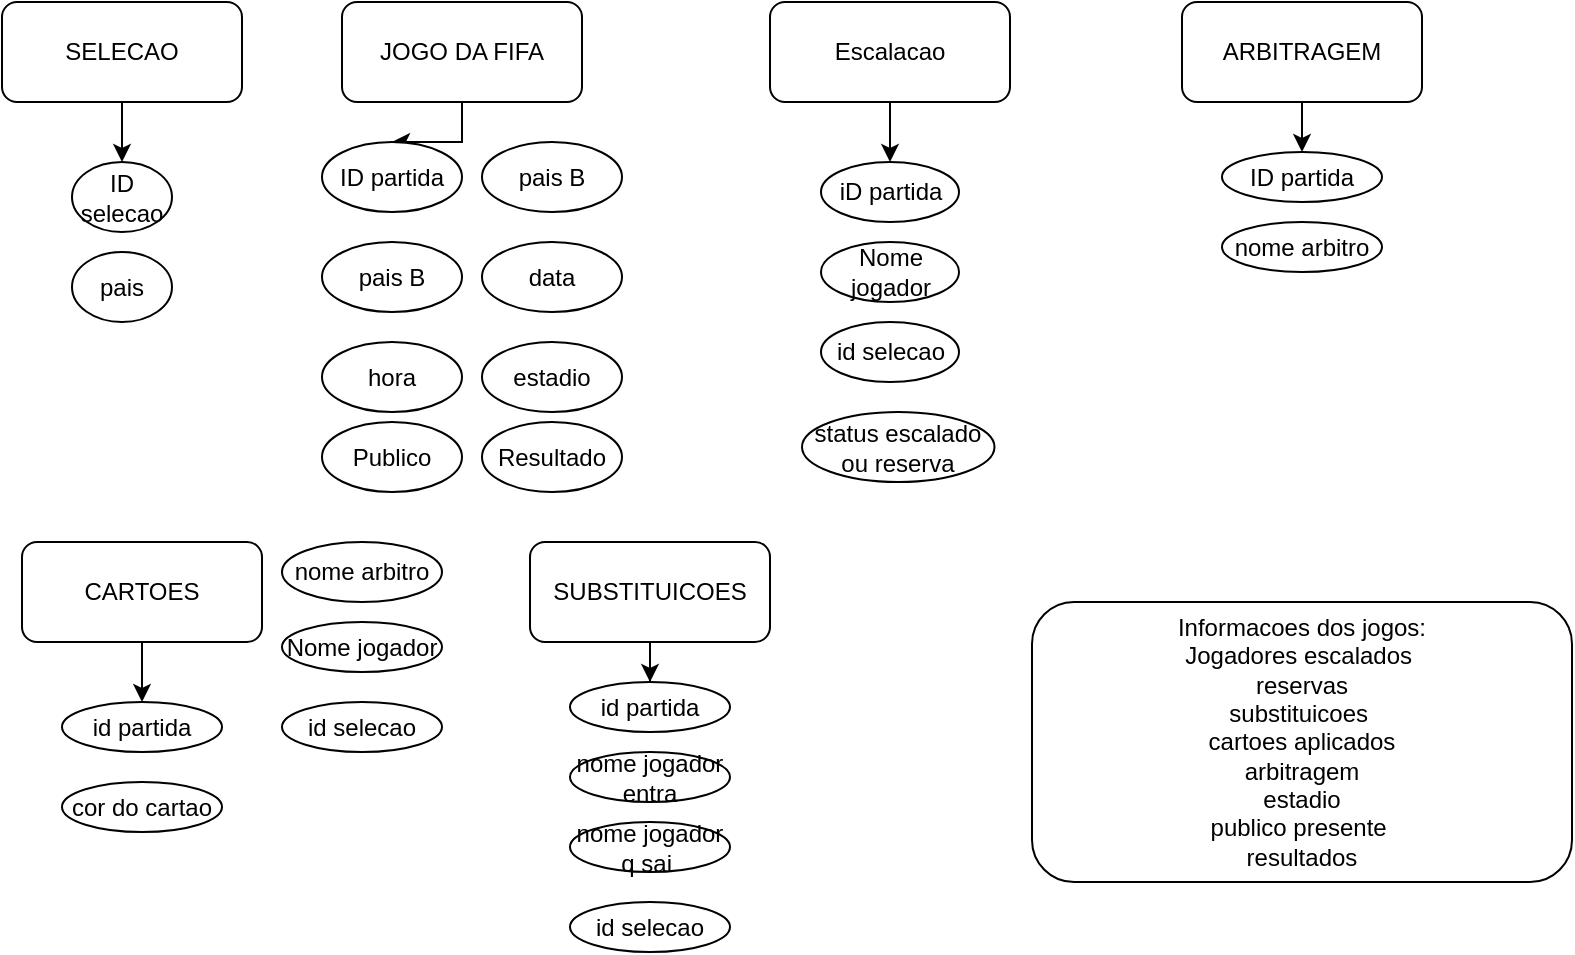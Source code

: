 <mxfile version="21.6.6" type="github">
  <diagram id="C5RBs43oDa-KdzZeNtuy" name="Page-1">
    <mxGraphModel dx="1050" dy="566" grid="1" gridSize="10" guides="1" tooltips="1" connect="1" arrows="1" fold="1" page="1" pageScale="1" pageWidth="827" pageHeight="1169" math="0" shadow="0">
      <root>
        <mxCell id="WIyWlLk6GJQsqaUBKTNV-0" />
        <mxCell id="WIyWlLk6GJQsqaUBKTNV-1" parent="WIyWlLk6GJQsqaUBKTNV-0" />
        <mxCell id="ncDcwBU7l1VGzrw3iZXN-1" value="" style="edgeStyle=orthogonalEdgeStyle;rounded=0;orthogonalLoop=1;jettySize=auto;html=1;" edge="1" parent="WIyWlLk6GJQsqaUBKTNV-1" source="XiMKKWVyvtWTgdpAV8Z2-0" target="ncDcwBU7l1VGzrw3iZXN-0">
          <mxGeometry relative="1" as="geometry" />
        </mxCell>
        <mxCell id="XiMKKWVyvtWTgdpAV8Z2-0" value="JOGO DA FIFA" style="rounded=1;whiteSpace=wrap;html=1;" parent="WIyWlLk6GJQsqaUBKTNV-1" vertex="1">
          <mxGeometry x="200" y="70" width="120" height="50" as="geometry" />
        </mxCell>
        <mxCell id="XiMKKWVyvtWTgdpAV8Z2-16" value="Informacoes dos jogos:&lt;br&gt;Jogadores escalados&amp;nbsp;&lt;br&gt;reservas&lt;br&gt;substituicoes&amp;nbsp;&lt;br&gt;cartoes aplicados&lt;br&gt;arbitragem&lt;br&gt;estadio&lt;br&gt;publico presente&amp;nbsp;&lt;br&gt;resultados" style="rounded=1;whiteSpace=wrap;html=1;" parent="WIyWlLk6GJQsqaUBKTNV-1" vertex="1">
          <mxGeometry x="545" y="370" width="270" height="140" as="geometry" />
        </mxCell>
        <mxCell id="ncDcwBU7l1VGzrw3iZXN-0" value="ID partida" style="ellipse;whiteSpace=wrap;html=1;rounded=1;" vertex="1" parent="WIyWlLk6GJQsqaUBKTNV-1">
          <mxGeometry x="190" y="140" width="70" height="35" as="geometry" />
        </mxCell>
        <mxCell id="ncDcwBU7l1VGzrw3iZXN-2" value="pais B" style="ellipse;whiteSpace=wrap;html=1;rounded=1;" vertex="1" parent="WIyWlLk6GJQsqaUBKTNV-1">
          <mxGeometry x="270" y="140" width="70" height="35" as="geometry" />
        </mxCell>
        <mxCell id="ncDcwBU7l1VGzrw3iZXN-13" value="" style="edgeStyle=orthogonalEdgeStyle;rounded=0;orthogonalLoop=1;jettySize=auto;html=1;" edge="1" parent="WIyWlLk6GJQsqaUBKTNV-1" source="ncDcwBU7l1VGzrw3iZXN-3" target="ncDcwBU7l1VGzrw3iZXN-12">
          <mxGeometry relative="1" as="geometry" />
        </mxCell>
        <mxCell id="ncDcwBU7l1VGzrw3iZXN-3" value="Escalacao" style="rounded=1;whiteSpace=wrap;html=1;" vertex="1" parent="WIyWlLk6GJQsqaUBKTNV-1">
          <mxGeometry x="414" y="70" width="120" height="50" as="geometry" />
        </mxCell>
        <mxCell id="ncDcwBU7l1VGzrw3iZXN-22" value="" style="edgeStyle=orthogonalEdgeStyle;rounded=0;orthogonalLoop=1;jettySize=auto;html=1;" edge="1" parent="WIyWlLk6GJQsqaUBKTNV-1" source="ncDcwBU7l1VGzrw3iZXN-4" target="ncDcwBU7l1VGzrw3iZXN-21">
          <mxGeometry relative="1" as="geometry" />
        </mxCell>
        <mxCell id="ncDcwBU7l1VGzrw3iZXN-4" value="ARBITRAGEM" style="rounded=1;whiteSpace=wrap;html=1;" vertex="1" parent="WIyWlLk6GJQsqaUBKTNV-1">
          <mxGeometry x="620" y="70" width="120" height="50" as="geometry" />
        </mxCell>
        <mxCell id="ncDcwBU7l1VGzrw3iZXN-5" value="pais B" style="ellipse;whiteSpace=wrap;html=1;rounded=1;" vertex="1" parent="WIyWlLk6GJQsqaUBKTNV-1">
          <mxGeometry x="190" y="190" width="70" height="35" as="geometry" />
        </mxCell>
        <mxCell id="ncDcwBU7l1VGzrw3iZXN-6" value="data" style="ellipse;whiteSpace=wrap;html=1;rounded=1;" vertex="1" parent="WIyWlLk6GJQsqaUBKTNV-1">
          <mxGeometry x="270" y="190" width="70" height="35" as="geometry" />
        </mxCell>
        <mxCell id="ncDcwBU7l1VGzrw3iZXN-7" value="hora" style="ellipse;whiteSpace=wrap;html=1;rounded=1;" vertex="1" parent="WIyWlLk6GJQsqaUBKTNV-1">
          <mxGeometry x="190" y="240" width="70" height="35" as="geometry" />
        </mxCell>
        <mxCell id="ncDcwBU7l1VGzrw3iZXN-8" value="estadio" style="ellipse;whiteSpace=wrap;html=1;rounded=1;" vertex="1" parent="WIyWlLk6GJQsqaUBKTNV-1">
          <mxGeometry x="270" y="240" width="70" height="35" as="geometry" />
        </mxCell>
        <mxCell id="ncDcwBU7l1VGzrw3iZXN-9" value="Publico" style="ellipse;whiteSpace=wrap;html=1;rounded=1;" vertex="1" parent="WIyWlLk6GJQsqaUBKTNV-1">
          <mxGeometry x="190" y="280" width="70" height="35" as="geometry" />
        </mxCell>
        <mxCell id="ncDcwBU7l1VGzrw3iZXN-10" value="Resultado" style="ellipse;whiteSpace=wrap;html=1;rounded=1;" vertex="1" parent="WIyWlLk6GJQsqaUBKTNV-1">
          <mxGeometry x="270" y="280" width="70" height="35" as="geometry" />
        </mxCell>
        <mxCell id="ncDcwBU7l1VGzrw3iZXN-12" value="iD partida" style="ellipse;whiteSpace=wrap;html=1;rounded=1;" vertex="1" parent="WIyWlLk6GJQsqaUBKTNV-1">
          <mxGeometry x="439.5" y="150" width="69" height="30" as="geometry" />
        </mxCell>
        <mxCell id="ncDcwBU7l1VGzrw3iZXN-14" value="Nome jogador" style="ellipse;whiteSpace=wrap;html=1;rounded=1;" vertex="1" parent="WIyWlLk6GJQsqaUBKTNV-1">
          <mxGeometry x="439.5" y="190" width="69" height="30" as="geometry" />
        </mxCell>
        <mxCell id="ncDcwBU7l1VGzrw3iZXN-15" value="id selecao" style="ellipse;whiteSpace=wrap;html=1;rounded=1;" vertex="1" parent="WIyWlLk6GJQsqaUBKTNV-1">
          <mxGeometry x="439.5" y="230" width="69" height="30" as="geometry" />
        </mxCell>
        <mxCell id="ncDcwBU7l1VGzrw3iZXN-16" value="status escalado ou reserva" style="ellipse;whiteSpace=wrap;html=1;rounded=1;" vertex="1" parent="WIyWlLk6GJQsqaUBKTNV-1">
          <mxGeometry x="430" y="275" width="96.25" height="35" as="geometry" />
        </mxCell>
        <mxCell id="ncDcwBU7l1VGzrw3iZXN-19" value="" style="edgeStyle=orthogonalEdgeStyle;rounded=0;orthogonalLoop=1;jettySize=auto;html=1;" edge="1" parent="WIyWlLk6GJQsqaUBKTNV-1" source="ncDcwBU7l1VGzrw3iZXN-17" target="ncDcwBU7l1VGzrw3iZXN-18">
          <mxGeometry relative="1" as="geometry" />
        </mxCell>
        <mxCell id="ncDcwBU7l1VGzrw3iZXN-17" value="SELECAO" style="rounded=1;whiteSpace=wrap;html=1;" vertex="1" parent="WIyWlLk6GJQsqaUBKTNV-1">
          <mxGeometry x="30" y="70" width="120" height="50" as="geometry" />
        </mxCell>
        <mxCell id="ncDcwBU7l1VGzrw3iZXN-18" value="ID selecao" style="ellipse;whiteSpace=wrap;html=1;rounded=1;" vertex="1" parent="WIyWlLk6GJQsqaUBKTNV-1">
          <mxGeometry x="65" y="150" width="50" height="35" as="geometry" />
        </mxCell>
        <mxCell id="ncDcwBU7l1VGzrw3iZXN-20" value="pais" style="ellipse;whiteSpace=wrap;html=1;rounded=1;" vertex="1" parent="WIyWlLk6GJQsqaUBKTNV-1">
          <mxGeometry x="65" y="195" width="50" height="35" as="geometry" />
        </mxCell>
        <mxCell id="ncDcwBU7l1VGzrw3iZXN-21" value="ID partida" style="ellipse;whiteSpace=wrap;html=1;rounded=1;" vertex="1" parent="WIyWlLk6GJQsqaUBKTNV-1">
          <mxGeometry x="640" y="145" width="80" height="25" as="geometry" />
        </mxCell>
        <mxCell id="ncDcwBU7l1VGzrw3iZXN-23" value="nome arbitro" style="ellipse;whiteSpace=wrap;html=1;rounded=1;" vertex="1" parent="WIyWlLk6GJQsqaUBKTNV-1">
          <mxGeometry x="640" y="180" width="80" height="25" as="geometry" />
        </mxCell>
        <mxCell id="ncDcwBU7l1VGzrw3iZXN-28" value="" style="edgeStyle=orthogonalEdgeStyle;rounded=0;orthogonalLoop=1;jettySize=auto;html=1;" edge="1" parent="WIyWlLk6GJQsqaUBKTNV-1" source="ncDcwBU7l1VGzrw3iZXN-26" target="ncDcwBU7l1VGzrw3iZXN-27">
          <mxGeometry relative="1" as="geometry" />
        </mxCell>
        <mxCell id="ncDcwBU7l1VGzrw3iZXN-26" value="CARTOES" style="rounded=1;whiteSpace=wrap;html=1;" vertex="1" parent="WIyWlLk6GJQsqaUBKTNV-1">
          <mxGeometry x="40" y="340" width="120" height="50" as="geometry" />
        </mxCell>
        <mxCell id="ncDcwBU7l1VGzrw3iZXN-27" value="id partida" style="ellipse;whiteSpace=wrap;html=1;rounded=1;" vertex="1" parent="WIyWlLk6GJQsqaUBKTNV-1">
          <mxGeometry x="60" y="420" width="80" height="25" as="geometry" />
        </mxCell>
        <mxCell id="ncDcwBU7l1VGzrw3iZXN-29" value="cor do cartao" style="ellipse;whiteSpace=wrap;html=1;rounded=1;" vertex="1" parent="WIyWlLk6GJQsqaUBKTNV-1">
          <mxGeometry x="60" y="460" width="80" height="25" as="geometry" />
        </mxCell>
        <mxCell id="ncDcwBU7l1VGzrw3iZXN-30" value="Nome jogador" style="ellipse;whiteSpace=wrap;html=1;rounded=1;" vertex="1" parent="WIyWlLk6GJQsqaUBKTNV-1">
          <mxGeometry x="170" y="380" width="80" height="25" as="geometry" />
        </mxCell>
        <mxCell id="ncDcwBU7l1VGzrw3iZXN-31" value="id selecao" style="ellipse;whiteSpace=wrap;html=1;rounded=1;" vertex="1" parent="WIyWlLk6GJQsqaUBKTNV-1">
          <mxGeometry x="170" y="420" width="80" height="25" as="geometry" />
        </mxCell>
        <mxCell id="ncDcwBU7l1VGzrw3iZXN-33" value="nome arbitro" style="ellipse;whiteSpace=wrap;html=1;rounded=1;" vertex="1" parent="WIyWlLk6GJQsqaUBKTNV-1">
          <mxGeometry x="170" y="340" width="80" height="30" as="geometry" />
        </mxCell>
        <mxCell id="ncDcwBU7l1VGzrw3iZXN-36" value="" style="edgeStyle=orthogonalEdgeStyle;rounded=0;orthogonalLoop=1;jettySize=auto;html=1;" edge="1" parent="WIyWlLk6GJQsqaUBKTNV-1" source="ncDcwBU7l1VGzrw3iZXN-34" target="ncDcwBU7l1VGzrw3iZXN-35">
          <mxGeometry relative="1" as="geometry" />
        </mxCell>
        <mxCell id="ncDcwBU7l1VGzrw3iZXN-34" value="SUBSTITUICOES" style="rounded=1;whiteSpace=wrap;html=1;" vertex="1" parent="WIyWlLk6GJQsqaUBKTNV-1">
          <mxGeometry x="294" y="340" width="120" height="50" as="geometry" />
        </mxCell>
        <mxCell id="ncDcwBU7l1VGzrw3iZXN-35" value="id partida" style="ellipse;whiteSpace=wrap;html=1;rounded=1;" vertex="1" parent="WIyWlLk6GJQsqaUBKTNV-1">
          <mxGeometry x="314" y="410" width="80" height="25" as="geometry" />
        </mxCell>
        <mxCell id="ncDcwBU7l1VGzrw3iZXN-37" value="nome jogador entra" style="ellipse;whiteSpace=wrap;html=1;rounded=1;" vertex="1" parent="WIyWlLk6GJQsqaUBKTNV-1">
          <mxGeometry x="314" y="445" width="80" height="25" as="geometry" />
        </mxCell>
        <mxCell id="ncDcwBU7l1VGzrw3iZXN-40" value="nome jogador q sai&amp;nbsp;" style="ellipse;whiteSpace=wrap;html=1;rounded=1;" vertex="1" parent="WIyWlLk6GJQsqaUBKTNV-1">
          <mxGeometry x="314" y="480" width="80" height="25" as="geometry" />
        </mxCell>
        <mxCell id="ncDcwBU7l1VGzrw3iZXN-41" value="id selecao" style="ellipse;whiteSpace=wrap;html=1;rounded=1;" vertex="1" parent="WIyWlLk6GJQsqaUBKTNV-1">
          <mxGeometry x="314" y="520" width="80" height="25" as="geometry" />
        </mxCell>
      </root>
    </mxGraphModel>
  </diagram>
</mxfile>
